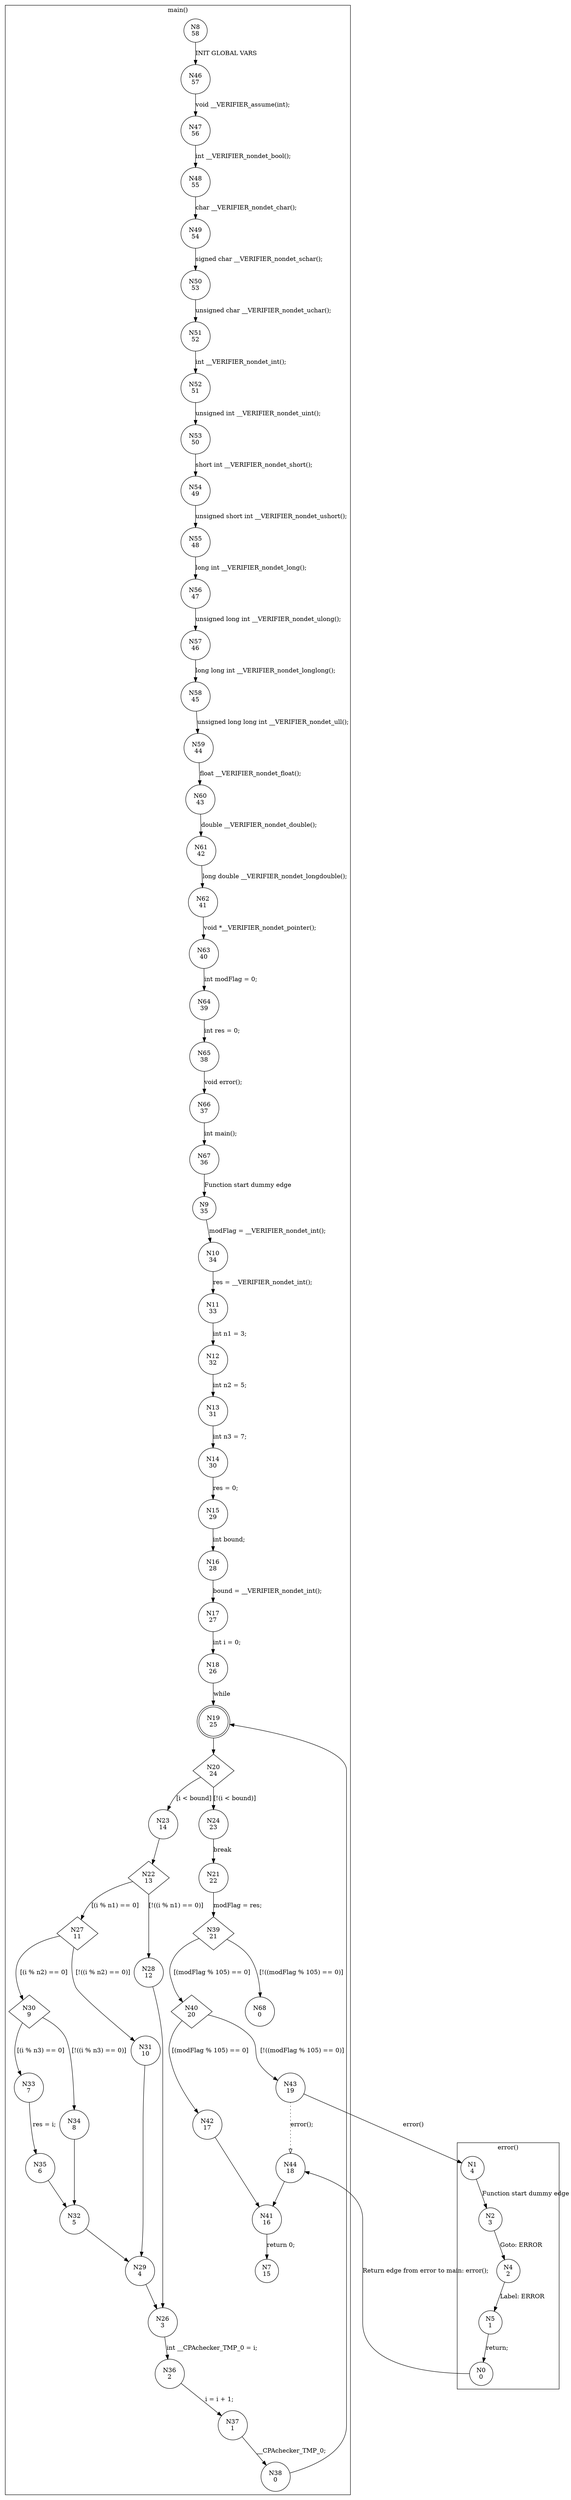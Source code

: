 digraph CFA {
8 [shape="circle" label="N8\n58"]
46 [shape="circle" label="N46\n57"]
47 [shape="circle" label="N47\n56"]
48 [shape="circle" label="N48\n55"]
49 [shape="circle" label="N49\n54"]
50 [shape="circle" label="N50\n53"]
51 [shape="circle" label="N51\n52"]
52 [shape="circle" label="N52\n51"]
53 [shape="circle" label="N53\n50"]
54 [shape="circle" label="N54\n49"]
55 [shape="circle" label="N55\n48"]
56 [shape="circle" label="N56\n47"]
57 [shape="circle" label="N57\n46"]
58 [shape="circle" label="N58\n45"]
59 [shape="circle" label="N59\n44"]
60 [shape="circle" label="N60\n43"]
61 [shape="circle" label="N61\n42"]
62 [shape="circle" label="N62\n41"]
63 [shape="circle" label="N63\n40"]
64 [shape="circle" label="N64\n39"]
65 [shape="circle" label="N65\n38"]
66 [shape="circle" label="N66\n37"]
67 [shape="circle" label="N67\n36"]
9 [shape="circle" label="N9\n35"]
10 [shape="circle" label="N10\n34"]
11 [shape="circle" label="N11\n33"]
12 [shape="circle" label="N12\n32"]
13 [shape="circle" label="N13\n31"]
14 [shape="circle" label="N14\n30"]
15 [shape="circle" label="N15\n29"]
16 [shape="circle" label="N16\n28"]
17 [shape="circle" label="N17\n27"]
18 [shape="circle" label="N18\n26"]
19 [shape="doublecircle" label="N19\n25"]
20 [shape="diamond" label="N20\n24"]
24 [shape="circle" label="N24\n23"]
21 [shape="circle" label="N21\n22"]
39 [shape="diamond" label="N39\n21"]
68 [shape="circle" label="N68\n0"]
40 [shape="diamond" label="N40\n20"]
43 [shape="circle" label="N43\n19"]
1 [shape="circle" label="N1\n4"]
2 [shape="circle" label="N2\n3"]
4 [shape="circle" label="N4\n2"]
5 [shape="circle" label="N5\n1"]
0 [shape="circle" label="N0\n0"]
44 [shape="circle" label="N44\n18"]
41 [shape="circle" label="N41\n16"]
7 [shape="circle" label="N7\n15"]
42 [shape="circle" label="N42\n17"]
23 [shape="circle" label="N23\n14"]
22 [shape="diamond" label="N22\n13"]
28 [shape="circle" label="N28\n12"]
26 [shape="circle" label="N26\n3"]
36 [shape="circle" label="N36\n2"]
37 [shape="circle" label="N37\n1"]
38 [shape="circle" label="N38\n0"]
27 [shape="diamond" label="N27\n11"]
31 [shape="circle" label="N31\n10"]
29 [shape="circle" label="N29\n4"]
30 [shape="diamond" label="N30\n9"]
34 [shape="circle" label="N34\n8"]
32 [shape="circle" label="N32\n5"]
33 [shape="circle" label="N33\n7"]
35 [shape="circle" label="N35\n6"]
node [shape="circle"]
subgraph cluster_error {
label="error()"
1 -> 2 [label="Function start dummy edge"]
2 -> 4 [label="Goto: ERROR"]
4 -> 5 [label="Label: ERROR"]
5 -> 0 [label="return;"]}
subgraph cluster_main {
label="main()"
8 -> 46 [label="INIT GLOBAL VARS"]
46 -> 47 [label="void __VERIFIER_assume(int);"]
47 -> 48 [label="int __VERIFIER_nondet_bool();"]
48 -> 49 [label="char __VERIFIER_nondet_char();"]
49 -> 50 [label="signed char __VERIFIER_nondet_schar();"]
50 -> 51 [label="unsigned char __VERIFIER_nondet_uchar();"]
51 -> 52 [label="int __VERIFIER_nondet_int();"]
52 -> 53 [label="unsigned int __VERIFIER_nondet_uint();"]
53 -> 54 [label="short int __VERIFIER_nondet_short();"]
54 -> 55 [label="unsigned short int __VERIFIER_nondet_ushort();"]
55 -> 56 [label="long int __VERIFIER_nondet_long();"]
56 -> 57 [label="unsigned long int __VERIFIER_nondet_ulong();"]
57 -> 58 [label="long long int __VERIFIER_nondet_longlong();"]
58 -> 59 [label="unsigned long long int __VERIFIER_nondet_ull();"]
59 -> 60 [label="float __VERIFIER_nondet_float();"]
60 -> 61 [label="double __VERIFIER_nondet_double();"]
61 -> 62 [label="long double __VERIFIER_nondet_longdouble();"]
62 -> 63 [label="void *__VERIFIER_nondet_pointer();"]
63 -> 64 [label="int modFlag = 0;"]
64 -> 65 [label="int res = 0;"]
65 -> 66 [label="void error();"]
66 -> 67 [label="int main();"]
67 -> 9 [label="Function start dummy edge"]
9 -> 10 [label="modFlag = __VERIFIER_nondet_int();"]
10 -> 11 [label="res = __VERIFIER_nondet_int();"]
11 -> 12 [label="int n1 = 3;"]
12 -> 13 [label="int n2 = 5;"]
13 -> 14 [label="int n3 = 7;"]
14 -> 15 [label="res = 0;"]
15 -> 16 [label="int bound;"]
16 -> 17 [label="bound = __VERIFIER_nondet_int();"]
17 -> 18 [label="int i = 0;"]
18 -> 19 [label="while"]
19 -> 20 [label=""]
20 -> 23 [label="[i < bound]"]
20 -> 24 [label="[!(i < bound)]"]
24 -> 21 [label="break"]
21 -> 39 [label="modFlag = res;"]
39 -> 40 [label="[(modFlag % 105) == 0]"]
39 -> 68 [label="[!((modFlag % 105) == 0)]"]
40 -> 42 [label="[(modFlag % 105) == 0]"]
40 -> 43 [label="[!((modFlag % 105) == 0)]"]
43 -> 44 [label="error();" style="dotted" arrowhead="empty"]
44 -> 41 [label=""]
41 -> 7 [label="return 0;"]
42 -> 41 [label=""]
23 -> 22 [label=""]
22 -> 27 [label="[(i % n1) == 0]"]
22 -> 28 [label="[!((i % n1) == 0)]"]
28 -> 26 [label=""]
26 -> 36 [label="int __CPAchecker_TMP_0 = i;"]
36 -> 37 [label="i = i + 1;"]
37 -> 38 [label="__CPAchecker_TMP_0;"]
38 -> 19 [label=""]
27 -> 30 [label="[(i % n2) == 0]"]
27 -> 31 [label="[!((i % n2) == 0)]"]
31 -> 29 [label=""]
29 -> 26 [label=""]
30 -> 33 [label="[(i % n3) == 0]"]
30 -> 34 [label="[!((i % n3) == 0)]"]
34 -> 32 [label=""]
32 -> 29 [label=""]
33 -> 35 [label="res = i;"]
35 -> 32 [label=""]}
43 -> 1 [label="error()"]
0 -> 44 [label="Return edge from error to main: error();"]}